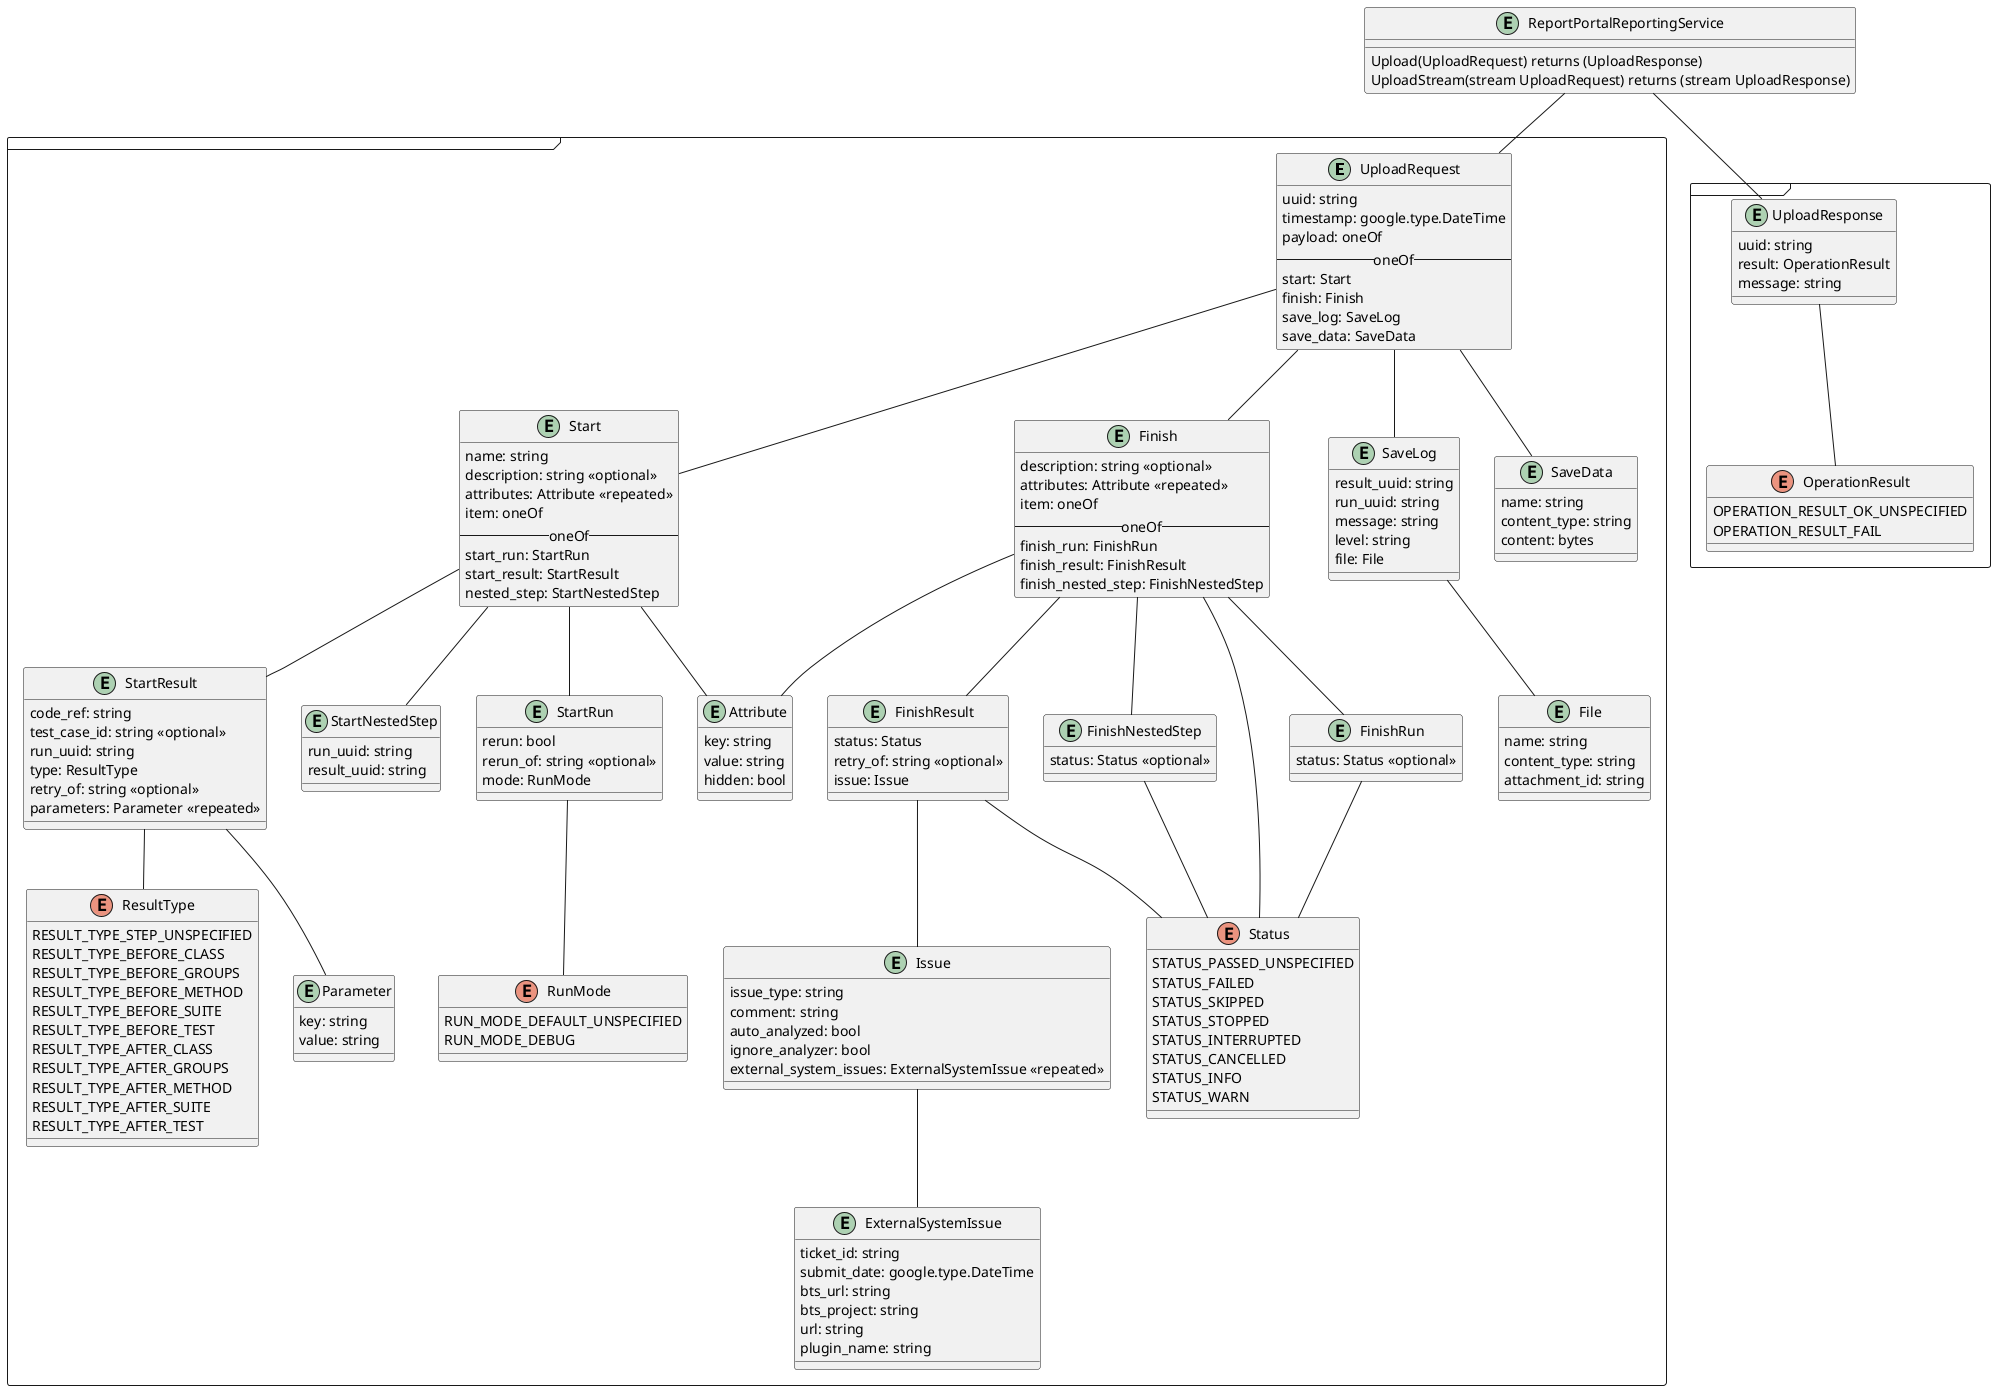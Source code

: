 @startuml reporting-entities

Entity ReportPortalReportingService {
  Upload(UploadRequest) returns (UploadResponse)
  UploadStream(stream UploadRequest) returns (stream UploadResponse)
}

Frame {
  Entity UploadRequest {
    uuid: string
    timestamp: google.type.DateTime
    payload: oneOf
    --oneOf--
    start: Start
    finish: Finish
    save_log: SaveLog
    save_data: SaveData
  }

  Entity Start {
    name: string
    description: string <<optional>>
    attributes: Attribute <<repeated>>
    item: oneOf
    --oneOf--
    start_run: StartRun
    start_result: StartResult
    nested_step: StartNestedStep
  }

  Entity StartResult {
    code_ref: string
    test_case_id: string <<optional>>
    run_uuid: string
    type: ResultType
    retry_of: string <<optional>>
    parameters: Parameter <<repeated>>
  }

  Entity StartNestedStep {
    run_uuid: string
    result_uuid: string
  }

  Entity StartRun {
    rerun: bool
    rerun_of: string <<optional>>
    mode: RunMode
  }

  Entity Finish {
    description: string <<optional>>
    attributes: Attribute <<repeated>>
    item: oneOf
    --oneOf--
    finish_run: FinishRun
    finish_result: FinishResult
    finish_nested_step: FinishNestedStep
  }

  Entity FinishRun {
    status: Status <<optional>>
  }

  Entity FinishResult {
    status: Status
    retry_of: string <<optional>>
    issue: Issue
  }

  Entity FinishNestedStep {
    status: Status <<optional>>
  }

  Entity Issue {
    issue_type: string
    comment: string
    auto_analyzed: bool
    ignore_analyzer: bool
    external_system_issues: ExternalSystemIssue <<repeated>>
  }

  Entity ExternalSystemIssue {
    ticket_id: string
    submit_date: google.type.DateTime
    bts_url: string
    bts_project: string
    url: string
    plugin_name: string
  }

  Entity SaveLog {
    result_uuid: string
    run_uuid: string
    message: string
    level: string
    file: File
  }

  Entity File {
    name: string
    content_type: string
    attachment_id: string
  }

  Entity SaveData {
    name: string
    content_type: string
    content: bytes
  }

  Entity Attribute {
    key: string
    value: string
    hidden: bool
  }

  Entity Parameter {
    key: string
    value: string
  }

  enum ResultType {
    RESULT_TYPE_STEP_UNSPECIFIED
    RESULT_TYPE_BEFORE_CLASS
    RESULT_TYPE_BEFORE_GROUPS
    RESULT_TYPE_BEFORE_METHOD
    RESULT_TYPE_BEFORE_SUITE
    RESULT_TYPE_BEFORE_TEST
    RESULT_TYPE_AFTER_CLASS
    RESULT_TYPE_AFTER_GROUPS
    RESULT_TYPE_AFTER_METHOD
    RESULT_TYPE_AFTER_SUITE
    RESULT_TYPE_AFTER_TEST
  }

  enum Status {
    STATUS_PASSED_UNSPECIFIED
    STATUS_FAILED
    STATUS_SKIPPED
    STATUS_STOPPED
    STATUS_INTERRUPTED
    STATUS_CANCELLED
    STATUS_INFO
    STATUS_WARN
  }

  enum RunMode {
    RUN_MODE_DEFAULT_UNSPECIFIED
    RUN_MODE_DEBUG
  }
}

Frame {
  Entity UploadResponse {
    uuid: string
    result: OperationResult
    message: string
  }

  enum OperationResult {
    OPERATION_RESULT_OK_UNSPECIFIED
    OPERATION_RESULT_FAIL
  }
}

ReportPortalReportingService -- UploadRequest
ReportPortalReportingService -- UploadResponse

UploadRequest -- Start
UploadRequest -- Finish
UploadRequest -- SaveLog
UploadRequest -- SaveData

Start -- StartRun
Start -- StartResult
Start -- StartNestedStep
Start -- Attribute

StartRun -- RunMode

StartResult -- Parameter
StartResult -- ResultType

Finish -- FinishRun
Finish -- FinishResult
Finish -- FinishNestedStep
Finish -- Status
Finish -- Attribute

FinishRun -- Status

FinishResult -- Issue
FinishResult -- Status

FinishNestedStep -- Status

Issue -- ExternalSystemIssue

SaveLog -- File

UploadResponse -- OperationResult

@enduml